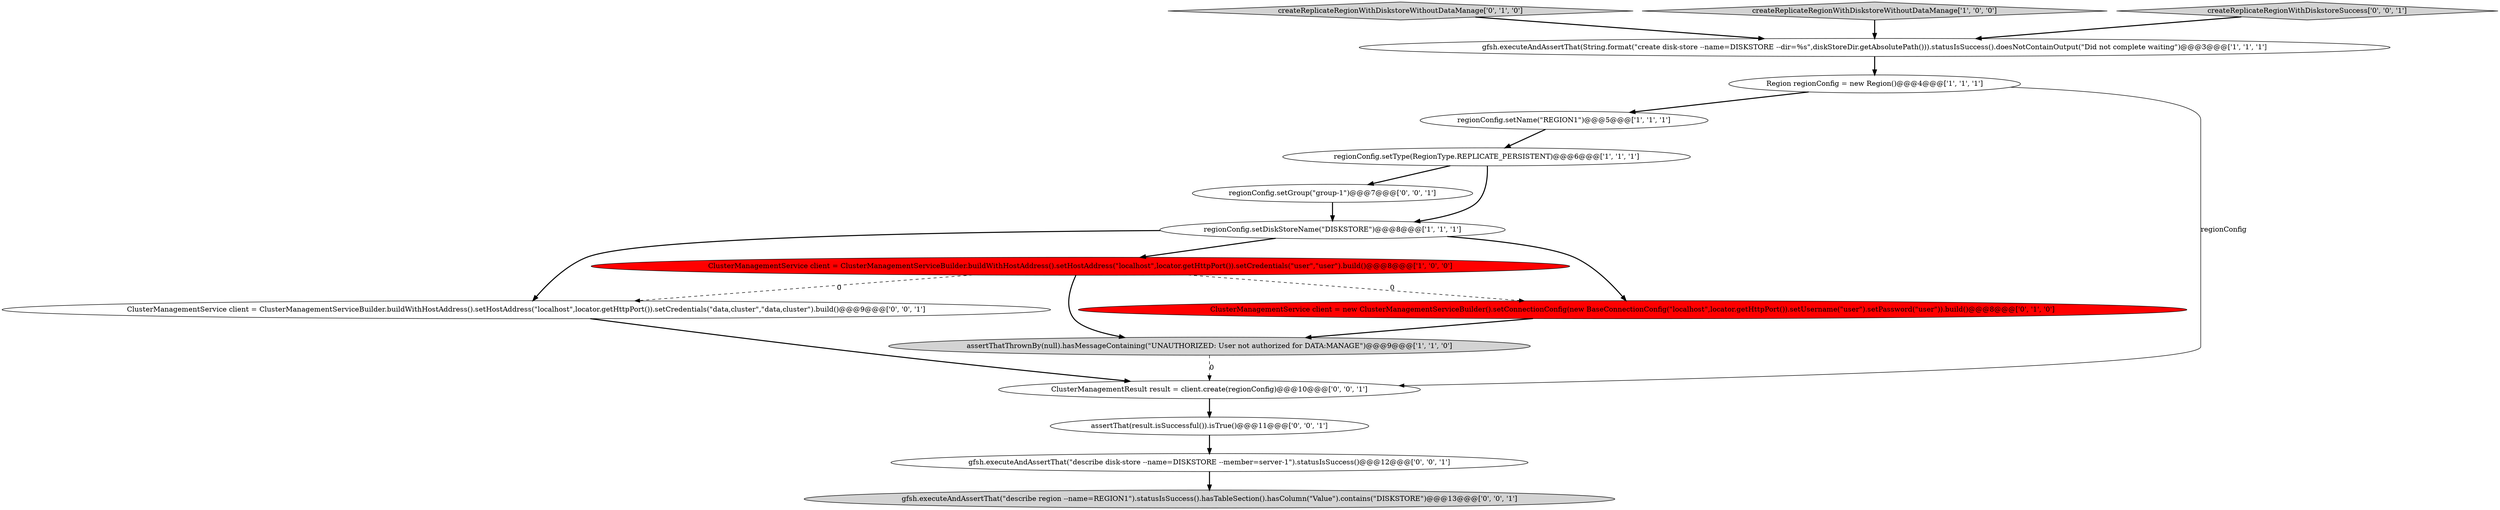 digraph {
8 [style = filled, label = "createReplicateRegionWithDiskstoreWithoutDataManage['0', '1', '0']", fillcolor = lightgray, shape = diamond image = "AAA0AAABBB2BBB"];
5 [style = filled, label = "ClusterManagementService client = ClusterManagementServiceBuilder.buildWithHostAddress().setHostAddress(\"localhost\",locator.getHttpPort()).setCredentials(\"user\",\"user\").build()@@@8@@@['1', '0', '0']", fillcolor = red, shape = ellipse image = "AAA1AAABBB1BBB"];
2 [style = filled, label = "assertThatThrownBy(null).hasMessageContaining(\"UNAUTHORIZED: User not authorized for DATA:MANAGE\")@@@9@@@['1', '1', '0']", fillcolor = lightgray, shape = ellipse image = "AAA0AAABBB1BBB"];
11 [style = filled, label = "regionConfig.setGroup(\"group-1\")@@@7@@@['0', '0', '1']", fillcolor = white, shape = ellipse image = "AAA0AAABBB3BBB"];
7 [style = filled, label = "createReplicateRegionWithDiskstoreWithoutDataManage['1', '0', '0']", fillcolor = lightgray, shape = diamond image = "AAA0AAABBB1BBB"];
16 [style = filled, label = "ClusterManagementService client = ClusterManagementServiceBuilder.buildWithHostAddress().setHostAddress(\"localhost\",locator.getHttpPort()).setCredentials(\"data,cluster\",\"data,cluster\").build()@@@9@@@['0', '0', '1']", fillcolor = white, shape = ellipse image = "AAA0AAABBB3BBB"];
1 [style = filled, label = "regionConfig.setType(RegionType.REPLICATE_PERSISTENT)@@@6@@@['1', '1', '1']", fillcolor = white, shape = ellipse image = "AAA0AAABBB1BBB"];
0 [style = filled, label = "regionConfig.setDiskStoreName(\"DISKSTORE\")@@@8@@@['1', '1', '1']", fillcolor = white, shape = ellipse image = "AAA0AAABBB1BBB"];
3 [style = filled, label = "Region regionConfig = new Region()@@@4@@@['1', '1', '1']", fillcolor = white, shape = ellipse image = "AAA0AAABBB1BBB"];
15 [style = filled, label = "gfsh.executeAndAssertThat(\"describe disk-store --name=DISKSTORE --member=server-1\").statusIsSuccess()@@@12@@@['0', '0', '1']", fillcolor = white, shape = ellipse image = "AAA0AAABBB3BBB"];
4 [style = filled, label = "regionConfig.setName(\"REGION1\")@@@5@@@['1', '1', '1']", fillcolor = white, shape = ellipse image = "AAA0AAABBB1BBB"];
13 [style = filled, label = "createReplicateRegionWithDiskstoreSuccess['0', '0', '1']", fillcolor = lightgray, shape = diamond image = "AAA0AAABBB3BBB"];
14 [style = filled, label = "ClusterManagementResult result = client.create(regionConfig)@@@10@@@['0', '0', '1']", fillcolor = white, shape = ellipse image = "AAA0AAABBB3BBB"];
6 [style = filled, label = "gfsh.executeAndAssertThat(String.format(\"create disk-store --name=DISKSTORE --dir=%s\",diskStoreDir.getAbsolutePath())).statusIsSuccess().doesNotContainOutput(\"Did not complete waiting\")@@@3@@@['1', '1', '1']", fillcolor = white, shape = ellipse image = "AAA0AAABBB1BBB"];
10 [style = filled, label = "gfsh.executeAndAssertThat(\"describe region --name=REGION1\").statusIsSuccess().hasTableSection().hasColumn(\"Value\").contains(\"DISKSTORE\")@@@13@@@['0', '0', '1']", fillcolor = lightgray, shape = ellipse image = "AAA0AAABBB3BBB"];
9 [style = filled, label = "ClusterManagementService client = new ClusterManagementServiceBuilder().setConnectionConfig(new BaseConnectionConfig(\"localhost\",locator.getHttpPort()).setUsername(\"user\").setPassword(\"user\")).build()@@@8@@@['0', '1', '0']", fillcolor = red, shape = ellipse image = "AAA1AAABBB2BBB"];
12 [style = filled, label = "assertThat(result.isSuccessful()).isTrue()@@@11@@@['0', '0', '1']", fillcolor = white, shape = ellipse image = "AAA0AAABBB3BBB"];
6->3 [style = bold, label=""];
0->16 [style = bold, label=""];
0->9 [style = bold, label=""];
15->10 [style = bold, label=""];
9->2 [style = bold, label=""];
12->15 [style = bold, label=""];
5->9 [style = dashed, label="0"];
8->6 [style = bold, label=""];
1->0 [style = bold, label=""];
3->4 [style = bold, label=""];
1->11 [style = bold, label=""];
5->16 [style = dashed, label="0"];
5->2 [style = bold, label=""];
11->0 [style = bold, label=""];
2->14 [style = dashed, label="0"];
14->12 [style = bold, label=""];
7->6 [style = bold, label=""];
3->14 [style = solid, label="regionConfig"];
16->14 [style = bold, label=""];
4->1 [style = bold, label=""];
13->6 [style = bold, label=""];
0->5 [style = bold, label=""];
}
